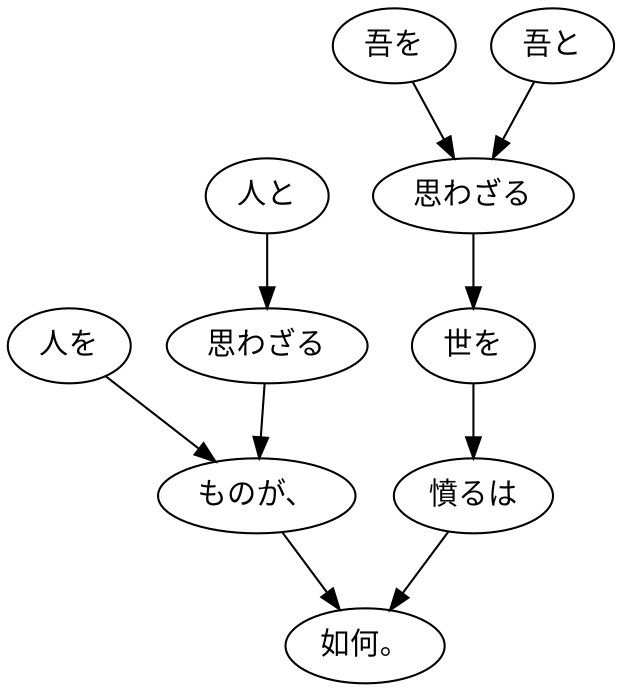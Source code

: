 digraph graph5805 {
	node0 [label="人を"];
	node1 [label="人と"];
	node2 [label="思わざる"];
	node3 [label="ものが、"];
	node4 [label="吾を"];
	node5 [label="吾と"];
	node6 [label="思わざる"];
	node7 [label="世を"];
	node8 [label="憤るは"];
	node9 [label="如何。"];
	node0 -> node3;
	node1 -> node2;
	node2 -> node3;
	node3 -> node9;
	node4 -> node6;
	node5 -> node6;
	node6 -> node7;
	node7 -> node8;
	node8 -> node9;
}

